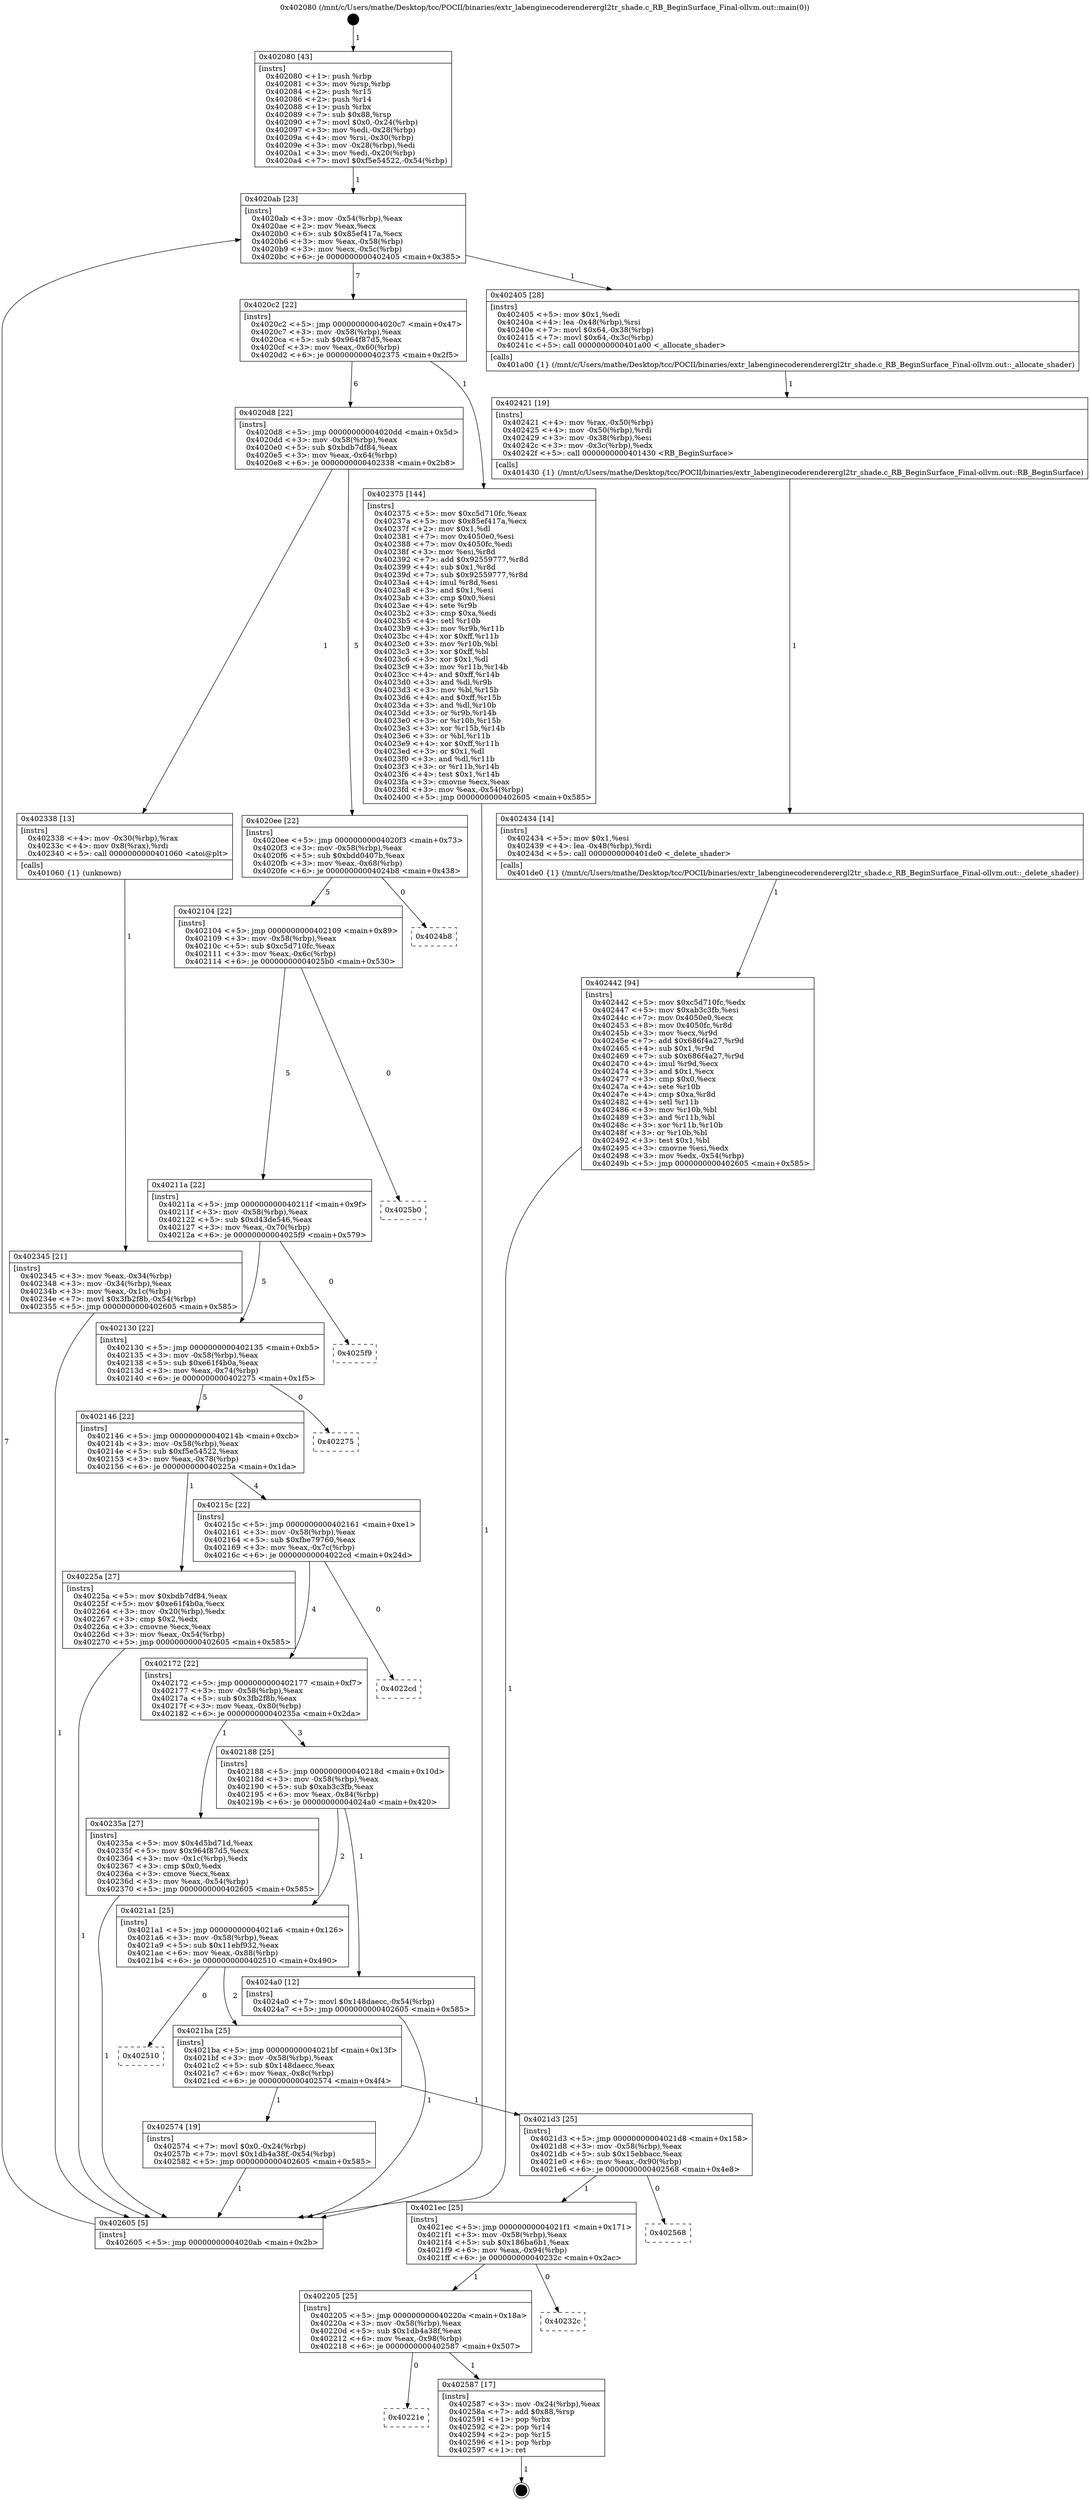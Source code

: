 digraph "0x402080" {
  label = "0x402080 (/mnt/c/Users/mathe/Desktop/tcc/POCII/binaries/extr_labenginecoderenderergl2tr_shade.c_RB_BeginSurface_Final-ollvm.out::main(0))"
  labelloc = "t"
  node[shape=record]

  Entry [label="",width=0.3,height=0.3,shape=circle,fillcolor=black,style=filled]
  "0x4020ab" [label="{
     0x4020ab [23]\l
     | [instrs]\l
     &nbsp;&nbsp;0x4020ab \<+3\>: mov -0x54(%rbp),%eax\l
     &nbsp;&nbsp;0x4020ae \<+2\>: mov %eax,%ecx\l
     &nbsp;&nbsp;0x4020b0 \<+6\>: sub $0x85ef417a,%ecx\l
     &nbsp;&nbsp;0x4020b6 \<+3\>: mov %eax,-0x58(%rbp)\l
     &nbsp;&nbsp;0x4020b9 \<+3\>: mov %ecx,-0x5c(%rbp)\l
     &nbsp;&nbsp;0x4020bc \<+6\>: je 0000000000402405 \<main+0x385\>\l
  }"]
  "0x402405" [label="{
     0x402405 [28]\l
     | [instrs]\l
     &nbsp;&nbsp;0x402405 \<+5\>: mov $0x1,%edi\l
     &nbsp;&nbsp;0x40240a \<+4\>: lea -0x48(%rbp),%rsi\l
     &nbsp;&nbsp;0x40240e \<+7\>: movl $0x64,-0x38(%rbp)\l
     &nbsp;&nbsp;0x402415 \<+7\>: movl $0x64,-0x3c(%rbp)\l
     &nbsp;&nbsp;0x40241c \<+5\>: call 0000000000401a00 \<_allocate_shader\>\l
     | [calls]\l
     &nbsp;&nbsp;0x401a00 \{1\} (/mnt/c/Users/mathe/Desktop/tcc/POCII/binaries/extr_labenginecoderenderergl2tr_shade.c_RB_BeginSurface_Final-ollvm.out::_allocate_shader)\l
  }"]
  "0x4020c2" [label="{
     0x4020c2 [22]\l
     | [instrs]\l
     &nbsp;&nbsp;0x4020c2 \<+5\>: jmp 00000000004020c7 \<main+0x47\>\l
     &nbsp;&nbsp;0x4020c7 \<+3\>: mov -0x58(%rbp),%eax\l
     &nbsp;&nbsp;0x4020ca \<+5\>: sub $0x964f87d5,%eax\l
     &nbsp;&nbsp;0x4020cf \<+3\>: mov %eax,-0x60(%rbp)\l
     &nbsp;&nbsp;0x4020d2 \<+6\>: je 0000000000402375 \<main+0x2f5\>\l
  }"]
  Exit [label="",width=0.3,height=0.3,shape=circle,fillcolor=black,style=filled,peripheries=2]
  "0x402375" [label="{
     0x402375 [144]\l
     | [instrs]\l
     &nbsp;&nbsp;0x402375 \<+5\>: mov $0xc5d710fc,%eax\l
     &nbsp;&nbsp;0x40237a \<+5\>: mov $0x85ef417a,%ecx\l
     &nbsp;&nbsp;0x40237f \<+2\>: mov $0x1,%dl\l
     &nbsp;&nbsp;0x402381 \<+7\>: mov 0x4050e0,%esi\l
     &nbsp;&nbsp;0x402388 \<+7\>: mov 0x4050fc,%edi\l
     &nbsp;&nbsp;0x40238f \<+3\>: mov %esi,%r8d\l
     &nbsp;&nbsp;0x402392 \<+7\>: add $0x92559777,%r8d\l
     &nbsp;&nbsp;0x402399 \<+4\>: sub $0x1,%r8d\l
     &nbsp;&nbsp;0x40239d \<+7\>: sub $0x92559777,%r8d\l
     &nbsp;&nbsp;0x4023a4 \<+4\>: imul %r8d,%esi\l
     &nbsp;&nbsp;0x4023a8 \<+3\>: and $0x1,%esi\l
     &nbsp;&nbsp;0x4023ab \<+3\>: cmp $0x0,%esi\l
     &nbsp;&nbsp;0x4023ae \<+4\>: sete %r9b\l
     &nbsp;&nbsp;0x4023b2 \<+3\>: cmp $0xa,%edi\l
     &nbsp;&nbsp;0x4023b5 \<+4\>: setl %r10b\l
     &nbsp;&nbsp;0x4023b9 \<+3\>: mov %r9b,%r11b\l
     &nbsp;&nbsp;0x4023bc \<+4\>: xor $0xff,%r11b\l
     &nbsp;&nbsp;0x4023c0 \<+3\>: mov %r10b,%bl\l
     &nbsp;&nbsp;0x4023c3 \<+3\>: xor $0xff,%bl\l
     &nbsp;&nbsp;0x4023c6 \<+3\>: xor $0x1,%dl\l
     &nbsp;&nbsp;0x4023c9 \<+3\>: mov %r11b,%r14b\l
     &nbsp;&nbsp;0x4023cc \<+4\>: and $0xff,%r14b\l
     &nbsp;&nbsp;0x4023d0 \<+3\>: and %dl,%r9b\l
     &nbsp;&nbsp;0x4023d3 \<+3\>: mov %bl,%r15b\l
     &nbsp;&nbsp;0x4023d6 \<+4\>: and $0xff,%r15b\l
     &nbsp;&nbsp;0x4023da \<+3\>: and %dl,%r10b\l
     &nbsp;&nbsp;0x4023dd \<+3\>: or %r9b,%r14b\l
     &nbsp;&nbsp;0x4023e0 \<+3\>: or %r10b,%r15b\l
     &nbsp;&nbsp;0x4023e3 \<+3\>: xor %r15b,%r14b\l
     &nbsp;&nbsp;0x4023e6 \<+3\>: or %bl,%r11b\l
     &nbsp;&nbsp;0x4023e9 \<+4\>: xor $0xff,%r11b\l
     &nbsp;&nbsp;0x4023ed \<+3\>: or $0x1,%dl\l
     &nbsp;&nbsp;0x4023f0 \<+3\>: and %dl,%r11b\l
     &nbsp;&nbsp;0x4023f3 \<+3\>: or %r11b,%r14b\l
     &nbsp;&nbsp;0x4023f6 \<+4\>: test $0x1,%r14b\l
     &nbsp;&nbsp;0x4023fa \<+3\>: cmovne %ecx,%eax\l
     &nbsp;&nbsp;0x4023fd \<+3\>: mov %eax,-0x54(%rbp)\l
     &nbsp;&nbsp;0x402400 \<+5\>: jmp 0000000000402605 \<main+0x585\>\l
  }"]
  "0x4020d8" [label="{
     0x4020d8 [22]\l
     | [instrs]\l
     &nbsp;&nbsp;0x4020d8 \<+5\>: jmp 00000000004020dd \<main+0x5d\>\l
     &nbsp;&nbsp;0x4020dd \<+3\>: mov -0x58(%rbp),%eax\l
     &nbsp;&nbsp;0x4020e0 \<+5\>: sub $0xbdb7df84,%eax\l
     &nbsp;&nbsp;0x4020e5 \<+3\>: mov %eax,-0x64(%rbp)\l
     &nbsp;&nbsp;0x4020e8 \<+6\>: je 0000000000402338 \<main+0x2b8\>\l
  }"]
  "0x40221e" [label="{
     0x40221e\l
  }", style=dashed]
  "0x402338" [label="{
     0x402338 [13]\l
     | [instrs]\l
     &nbsp;&nbsp;0x402338 \<+4\>: mov -0x30(%rbp),%rax\l
     &nbsp;&nbsp;0x40233c \<+4\>: mov 0x8(%rax),%rdi\l
     &nbsp;&nbsp;0x402340 \<+5\>: call 0000000000401060 \<atoi@plt\>\l
     | [calls]\l
     &nbsp;&nbsp;0x401060 \{1\} (unknown)\l
  }"]
  "0x4020ee" [label="{
     0x4020ee [22]\l
     | [instrs]\l
     &nbsp;&nbsp;0x4020ee \<+5\>: jmp 00000000004020f3 \<main+0x73\>\l
     &nbsp;&nbsp;0x4020f3 \<+3\>: mov -0x58(%rbp),%eax\l
     &nbsp;&nbsp;0x4020f6 \<+5\>: sub $0xbdd0407b,%eax\l
     &nbsp;&nbsp;0x4020fb \<+3\>: mov %eax,-0x68(%rbp)\l
     &nbsp;&nbsp;0x4020fe \<+6\>: je 00000000004024b8 \<main+0x438\>\l
  }"]
  "0x402587" [label="{
     0x402587 [17]\l
     | [instrs]\l
     &nbsp;&nbsp;0x402587 \<+3\>: mov -0x24(%rbp),%eax\l
     &nbsp;&nbsp;0x40258a \<+7\>: add $0x88,%rsp\l
     &nbsp;&nbsp;0x402591 \<+1\>: pop %rbx\l
     &nbsp;&nbsp;0x402592 \<+2\>: pop %r14\l
     &nbsp;&nbsp;0x402594 \<+2\>: pop %r15\l
     &nbsp;&nbsp;0x402596 \<+1\>: pop %rbp\l
     &nbsp;&nbsp;0x402597 \<+1\>: ret\l
  }"]
  "0x4024b8" [label="{
     0x4024b8\l
  }", style=dashed]
  "0x402104" [label="{
     0x402104 [22]\l
     | [instrs]\l
     &nbsp;&nbsp;0x402104 \<+5\>: jmp 0000000000402109 \<main+0x89\>\l
     &nbsp;&nbsp;0x402109 \<+3\>: mov -0x58(%rbp),%eax\l
     &nbsp;&nbsp;0x40210c \<+5\>: sub $0xc5d710fc,%eax\l
     &nbsp;&nbsp;0x402111 \<+3\>: mov %eax,-0x6c(%rbp)\l
     &nbsp;&nbsp;0x402114 \<+6\>: je 00000000004025b0 \<main+0x530\>\l
  }"]
  "0x402205" [label="{
     0x402205 [25]\l
     | [instrs]\l
     &nbsp;&nbsp;0x402205 \<+5\>: jmp 000000000040220a \<main+0x18a\>\l
     &nbsp;&nbsp;0x40220a \<+3\>: mov -0x58(%rbp),%eax\l
     &nbsp;&nbsp;0x40220d \<+5\>: sub $0x1db4a38f,%eax\l
     &nbsp;&nbsp;0x402212 \<+6\>: mov %eax,-0x98(%rbp)\l
     &nbsp;&nbsp;0x402218 \<+6\>: je 0000000000402587 \<main+0x507\>\l
  }"]
  "0x4025b0" [label="{
     0x4025b0\l
  }", style=dashed]
  "0x40211a" [label="{
     0x40211a [22]\l
     | [instrs]\l
     &nbsp;&nbsp;0x40211a \<+5\>: jmp 000000000040211f \<main+0x9f\>\l
     &nbsp;&nbsp;0x40211f \<+3\>: mov -0x58(%rbp),%eax\l
     &nbsp;&nbsp;0x402122 \<+5\>: sub $0xd43de546,%eax\l
     &nbsp;&nbsp;0x402127 \<+3\>: mov %eax,-0x70(%rbp)\l
     &nbsp;&nbsp;0x40212a \<+6\>: je 00000000004025f9 \<main+0x579\>\l
  }"]
  "0x40232c" [label="{
     0x40232c\l
  }", style=dashed]
  "0x4025f9" [label="{
     0x4025f9\l
  }", style=dashed]
  "0x402130" [label="{
     0x402130 [22]\l
     | [instrs]\l
     &nbsp;&nbsp;0x402130 \<+5\>: jmp 0000000000402135 \<main+0xb5\>\l
     &nbsp;&nbsp;0x402135 \<+3\>: mov -0x58(%rbp),%eax\l
     &nbsp;&nbsp;0x402138 \<+5\>: sub $0xe61f4b0a,%eax\l
     &nbsp;&nbsp;0x40213d \<+3\>: mov %eax,-0x74(%rbp)\l
     &nbsp;&nbsp;0x402140 \<+6\>: je 0000000000402275 \<main+0x1f5\>\l
  }"]
  "0x4021ec" [label="{
     0x4021ec [25]\l
     | [instrs]\l
     &nbsp;&nbsp;0x4021ec \<+5\>: jmp 00000000004021f1 \<main+0x171\>\l
     &nbsp;&nbsp;0x4021f1 \<+3\>: mov -0x58(%rbp),%eax\l
     &nbsp;&nbsp;0x4021f4 \<+5\>: sub $0x186ba6b1,%eax\l
     &nbsp;&nbsp;0x4021f9 \<+6\>: mov %eax,-0x94(%rbp)\l
     &nbsp;&nbsp;0x4021ff \<+6\>: je 000000000040232c \<main+0x2ac\>\l
  }"]
  "0x402275" [label="{
     0x402275\l
  }", style=dashed]
  "0x402146" [label="{
     0x402146 [22]\l
     | [instrs]\l
     &nbsp;&nbsp;0x402146 \<+5\>: jmp 000000000040214b \<main+0xcb\>\l
     &nbsp;&nbsp;0x40214b \<+3\>: mov -0x58(%rbp),%eax\l
     &nbsp;&nbsp;0x40214e \<+5\>: sub $0xf5e54522,%eax\l
     &nbsp;&nbsp;0x402153 \<+3\>: mov %eax,-0x78(%rbp)\l
     &nbsp;&nbsp;0x402156 \<+6\>: je 000000000040225a \<main+0x1da\>\l
  }"]
  "0x402568" [label="{
     0x402568\l
  }", style=dashed]
  "0x40225a" [label="{
     0x40225a [27]\l
     | [instrs]\l
     &nbsp;&nbsp;0x40225a \<+5\>: mov $0xbdb7df84,%eax\l
     &nbsp;&nbsp;0x40225f \<+5\>: mov $0xe61f4b0a,%ecx\l
     &nbsp;&nbsp;0x402264 \<+3\>: mov -0x20(%rbp),%edx\l
     &nbsp;&nbsp;0x402267 \<+3\>: cmp $0x2,%edx\l
     &nbsp;&nbsp;0x40226a \<+3\>: cmovne %ecx,%eax\l
     &nbsp;&nbsp;0x40226d \<+3\>: mov %eax,-0x54(%rbp)\l
     &nbsp;&nbsp;0x402270 \<+5\>: jmp 0000000000402605 \<main+0x585\>\l
  }"]
  "0x40215c" [label="{
     0x40215c [22]\l
     | [instrs]\l
     &nbsp;&nbsp;0x40215c \<+5\>: jmp 0000000000402161 \<main+0xe1\>\l
     &nbsp;&nbsp;0x402161 \<+3\>: mov -0x58(%rbp),%eax\l
     &nbsp;&nbsp;0x402164 \<+5\>: sub $0xfbe79760,%eax\l
     &nbsp;&nbsp;0x402169 \<+3\>: mov %eax,-0x7c(%rbp)\l
     &nbsp;&nbsp;0x40216c \<+6\>: je 00000000004022cd \<main+0x24d\>\l
  }"]
  "0x402605" [label="{
     0x402605 [5]\l
     | [instrs]\l
     &nbsp;&nbsp;0x402605 \<+5\>: jmp 00000000004020ab \<main+0x2b\>\l
  }"]
  "0x402080" [label="{
     0x402080 [43]\l
     | [instrs]\l
     &nbsp;&nbsp;0x402080 \<+1\>: push %rbp\l
     &nbsp;&nbsp;0x402081 \<+3\>: mov %rsp,%rbp\l
     &nbsp;&nbsp;0x402084 \<+2\>: push %r15\l
     &nbsp;&nbsp;0x402086 \<+2\>: push %r14\l
     &nbsp;&nbsp;0x402088 \<+1\>: push %rbx\l
     &nbsp;&nbsp;0x402089 \<+7\>: sub $0x88,%rsp\l
     &nbsp;&nbsp;0x402090 \<+7\>: movl $0x0,-0x24(%rbp)\l
     &nbsp;&nbsp;0x402097 \<+3\>: mov %edi,-0x28(%rbp)\l
     &nbsp;&nbsp;0x40209a \<+4\>: mov %rsi,-0x30(%rbp)\l
     &nbsp;&nbsp;0x40209e \<+3\>: mov -0x28(%rbp),%edi\l
     &nbsp;&nbsp;0x4020a1 \<+3\>: mov %edi,-0x20(%rbp)\l
     &nbsp;&nbsp;0x4020a4 \<+7\>: movl $0xf5e54522,-0x54(%rbp)\l
  }"]
  "0x402345" [label="{
     0x402345 [21]\l
     | [instrs]\l
     &nbsp;&nbsp;0x402345 \<+3\>: mov %eax,-0x34(%rbp)\l
     &nbsp;&nbsp;0x402348 \<+3\>: mov -0x34(%rbp),%eax\l
     &nbsp;&nbsp;0x40234b \<+3\>: mov %eax,-0x1c(%rbp)\l
     &nbsp;&nbsp;0x40234e \<+7\>: movl $0x3fb2f8b,-0x54(%rbp)\l
     &nbsp;&nbsp;0x402355 \<+5\>: jmp 0000000000402605 \<main+0x585\>\l
  }"]
  "0x4021d3" [label="{
     0x4021d3 [25]\l
     | [instrs]\l
     &nbsp;&nbsp;0x4021d3 \<+5\>: jmp 00000000004021d8 \<main+0x158\>\l
     &nbsp;&nbsp;0x4021d8 \<+3\>: mov -0x58(%rbp),%eax\l
     &nbsp;&nbsp;0x4021db \<+5\>: sub $0x15ebbacc,%eax\l
     &nbsp;&nbsp;0x4021e0 \<+6\>: mov %eax,-0x90(%rbp)\l
     &nbsp;&nbsp;0x4021e6 \<+6\>: je 0000000000402568 \<main+0x4e8\>\l
  }"]
  "0x4022cd" [label="{
     0x4022cd\l
  }", style=dashed]
  "0x402172" [label="{
     0x402172 [22]\l
     | [instrs]\l
     &nbsp;&nbsp;0x402172 \<+5\>: jmp 0000000000402177 \<main+0xf7\>\l
     &nbsp;&nbsp;0x402177 \<+3\>: mov -0x58(%rbp),%eax\l
     &nbsp;&nbsp;0x40217a \<+5\>: sub $0x3fb2f8b,%eax\l
     &nbsp;&nbsp;0x40217f \<+3\>: mov %eax,-0x80(%rbp)\l
     &nbsp;&nbsp;0x402182 \<+6\>: je 000000000040235a \<main+0x2da\>\l
  }"]
  "0x402574" [label="{
     0x402574 [19]\l
     | [instrs]\l
     &nbsp;&nbsp;0x402574 \<+7\>: movl $0x0,-0x24(%rbp)\l
     &nbsp;&nbsp;0x40257b \<+7\>: movl $0x1db4a38f,-0x54(%rbp)\l
     &nbsp;&nbsp;0x402582 \<+5\>: jmp 0000000000402605 \<main+0x585\>\l
  }"]
  "0x40235a" [label="{
     0x40235a [27]\l
     | [instrs]\l
     &nbsp;&nbsp;0x40235a \<+5\>: mov $0x4d5bd71d,%eax\l
     &nbsp;&nbsp;0x40235f \<+5\>: mov $0x964f87d5,%ecx\l
     &nbsp;&nbsp;0x402364 \<+3\>: mov -0x1c(%rbp),%edx\l
     &nbsp;&nbsp;0x402367 \<+3\>: cmp $0x0,%edx\l
     &nbsp;&nbsp;0x40236a \<+3\>: cmove %ecx,%eax\l
     &nbsp;&nbsp;0x40236d \<+3\>: mov %eax,-0x54(%rbp)\l
     &nbsp;&nbsp;0x402370 \<+5\>: jmp 0000000000402605 \<main+0x585\>\l
  }"]
  "0x402188" [label="{
     0x402188 [25]\l
     | [instrs]\l
     &nbsp;&nbsp;0x402188 \<+5\>: jmp 000000000040218d \<main+0x10d\>\l
     &nbsp;&nbsp;0x40218d \<+3\>: mov -0x58(%rbp),%eax\l
     &nbsp;&nbsp;0x402190 \<+5\>: sub $0xab3c3fb,%eax\l
     &nbsp;&nbsp;0x402195 \<+6\>: mov %eax,-0x84(%rbp)\l
     &nbsp;&nbsp;0x40219b \<+6\>: je 00000000004024a0 \<main+0x420\>\l
  }"]
  "0x402421" [label="{
     0x402421 [19]\l
     | [instrs]\l
     &nbsp;&nbsp;0x402421 \<+4\>: mov %rax,-0x50(%rbp)\l
     &nbsp;&nbsp;0x402425 \<+4\>: mov -0x50(%rbp),%rdi\l
     &nbsp;&nbsp;0x402429 \<+3\>: mov -0x38(%rbp),%esi\l
     &nbsp;&nbsp;0x40242c \<+3\>: mov -0x3c(%rbp),%edx\l
     &nbsp;&nbsp;0x40242f \<+5\>: call 0000000000401430 \<RB_BeginSurface\>\l
     | [calls]\l
     &nbsp;&nbsp;0x401430 \{1\} (/mnt/c/Users/mathe/Desktop/tcc/POCII/binaries/extr_labenginecoderenderergl2tr_shade.c_RB_BeginSurface_Final-ollvm.out::RB_BeginSurface)\l
  }"]
  "0x402434" [label="{
     0x402434 [14]\l
     | [instrs]\l
     &nbsp;&nbsp;0x402434 \<+5\>: mov $0x1,%esi\l
     &nbsp;&nbsp;0x402439 \<+4\>: lea -0x48(%rbp),%rdi\l
     &nbsp;&nbsp;0x40243d \<+5\>: call 0000000000401de0 \<_delete_shader\>\l
     | [calls]\l
     &nbsp;&nbsp;0x401de0 \{1\} (/mnt/c/Users/mathe/Desktop/tcc/POCII/binaries/extr_labenginecoderenderergl2tr_shade.c_RB_BeginSurface_Final-ollvm.out::_delete_shader)\l
  }"]
  "0x402442" [label="{
     0x402442 [94]\l
     | [instrs]\l
     &nbsp;&nbsp;0x402442 \<+5\>: mov $0xc5d710fc,%edx\l
     &nbsp;&nbsp;0x402447 \<+5\>: mov $0xab3c3fb,%esi\l
     &nbsp;&nbsp;0x40244c \<+7\>: mov 0x4050e0,%ecx\l
     &nbsp;&nbsp;0x402453 \<+8\>: mov 0x4050fc,%r8d\l
     &nbsp;&nbsp;0x40245b \<+3\>: mov %ecx,%r9d\l
     &nbsp;&nbsp;0x40245e \<+7\>: add $0x686f4a27,%r9d\l
     &nbsp;&nbsp;0x402465 \<+4\>: sub $0x1,%r9d\l
     &nbsp;&nbsp;0x402469 \<+7\>: sub $0x686f4a27,%r9d\l
     &nbsp;&nbsp;0x402470 \<+4\>: imul %r9d,%ecx\l
     &nbsp;&nbsp;0x402474 \<+3\>: and $0x1,%ecx\l
     &nbsp;&nbsp;0x402477 \<+3\>: cmp $0x0,%ecx\l
     &nbsp;&nbsp;0x40247a \<+4\>: sete %r10b\l
     &nbsp;&nbsp;0x40247e \<+4\>: cmp $0xa,%r8d\l
     &nbsp;&nbsp;0x402482 \<+4\>: setl %r11b\l
     &nbsp;&nbsp;0x402486 \<+3\>: mov %r10b,%bl\l
     &nbsp;&nbsp;0x402489 \<+3\>: and %r11b,%bl\l
     &nbsp;&nbsp;0x40248c \<+3\>: xor %r11b,%r10b\l
     &nbsp;&nbsp;0x40248f \<+3\>: or %r10b,%bl\l
     &nbsp;&nbsp;0x402492 \<+3\>: test $0x1,%bl\l
     &nbsp;&nbsp;0x402495 \<+3\>: cmovne %esi,%edx\l
     &nbsp;&nbsp;0x402498 \<+3\>: mov %edx,-0x54(%rbp)\l
     &nbsp;&nbsp;0x40249b \<+5\>: jmp 0000000000402605 \<main+0x585\>\l
  }"]
  "0x4021ba" [label="{
     0x4021ba [25]\l
     | [instrs]\l
     &nbsp;&nbsp;0x4021ba \<+5\>: jmp 00000000004021bf \<main+0x13f\>\l
     &nbsp;&nbsp;0x4021bf \<+3\>: mov -0x58(%rbp),%eax\l
     &nbsp;&nbsp;0x4021c2 \<+5\>: sub $0x148daecc,%eax\l
     &nbsp;&nbsp;0x4021c7 \<+6\>: mov %eax,-0x8c(%rbp)\l
     &nbsp;&nbsp;0x4021cd \<+6\>: je 0000000000402574 \<main+0x4f4\>\l
  }"]
  "0x4024a0" [label="{
     0x4024a0 [12]\l
     | [instrs]\l
     &nbsp;&nbsp;0x4024a0 \<+7\>: movl $0x148daecc,-0x54(%rbp)\l
     &nbsp;&nbsp;0x4024a7 \<+5\>: jmp 0000000000402605 \<main+0x585\>\l
  }"]
  "0x4021a1" [label="{
     0x4021a1 [25]\l
     | [instrs]\l
     &nbsp;&nbsp;0x4021a1 \<+5\>: jmp 00000000004021a6 \<main+0x126\>\l
     &nbsp;&nbsp;0x4021a6 \<+3\>: mov -0x58(%rbp),%eax\l
     &nbsp;&nbsp;0x4021a9 \<+5\>: sub $0x11ebf932,%eax\l
     &nbsp;&nbsp;0x4021ae \<+6\>: mov %eax,-0x88(%rbp)\l
     &nbsp;&nbsp;0x4021b4 \<+6\>: je 0000000000402510 \<main+0x490\>\l
  }"]
  "0x402510" [label="{
     0x402510\l
  }", style=dashed]
  Entry -> "0x402080" [label=" 1"]
  "0x4020ab" -> "0x402405" [label=" 1"]
  "0x4020ab" -> "0x4020c2" [label=" 7"]
  "0x402587" -> Exit [label=" 1"]
  "0x4020c2" -> "0x402375" [label=" 1"]
  "0x4020c2" -> "0x4020d8" [label=" 6"]
  "0x402205" -> "0x40221e" [label=" 0"]
  "0x4020d8" -> "0x402338" [label=" 1"]
  "0x4020d8" -> "0x4020ee" [label=" 5"]
  "0x402205" -> "0x402587" [label=" 1"]
  "0x4020ee" -> "0x4024b8" [label=" 0"]
  "0x4020ee" -> "0x402104" [label=" 5"]
  "0x4021ec" -> "0x402205" [label=" 1"]
  "0x402104" -> "0x4025b0" [label=" 0"]
  "0x402104" -> "0x40211a" [label=" 5"]
  "0x4021ec" -> "0x40232c" [label=" 0"]
  "0x40211a" -> "0x4025f9" [label=" 0"]
  "0x40211a" -> "0x402130" [label=" 5"]
  "0x4021d3" -> "0x4021ec" [label=" 1"]
  "0x402130" -> "0x402275" [label=" 0"]
  "0x402130" -> "0x402146" [label=" 5"]
  "0x4021d3" -> "0x402568" [label=" 0"]
  "0x402146" -> "0x40225a" [label=" 1"]
  "0x402146" -> "0x40215c" [label=" 4"]
  "0x40225a" -> "0x402605" [label=" 1"]
  "0x402080" -> "0x4020ab" [label=" 1"]
  "0x402605" -> "0x4020ab" [label=" 7"]
  "0x402338" -> "0x402345" [label=" 1"]
  "0x402345" -> "0x402605" [label=" 1"]
  "0x402574" -> "0x402605" [label=" 1"]
  "0x40215c" -> "0x4022cd" [label=" 0"]
  "0x40215c" -> "0x402172" [label=" 4"]
  "0x4021ba" -> "0x4021d3" [label=" 1"]
  "0x402172" -> "0x40235a" [label=" 1"]
  "0x402172" -> "0x402188" [label=" 3"]
  "0x40235a" -> "0x402605" [label=" 1"]
  "0x402375" -> "0x402605" [label=" 1"]
  "0x402405" -> "0x402421" [label=" 1"]
  "0x402421" -> "0x402434" [label=" 1"]
  "0x402434" -> "0x402442" [label=" 1"]
  "0x402442" -> "0x402605" [label=" 1"]
  "0x4021ba" -> "0x402574" [label=" 1"]
  "0x402188" -> "0x4024a0" [label=" 1"]
  "0x402188" -> "0x4021a1" [label=" 2"]
  "0x4024a0" -> "0x402605" [label=" 1"]
  "0x4021a1" -> "0x4021ba" [label=" 2"]
  "0x4021a1" -> "0x402510" [label=" 0"]
}
